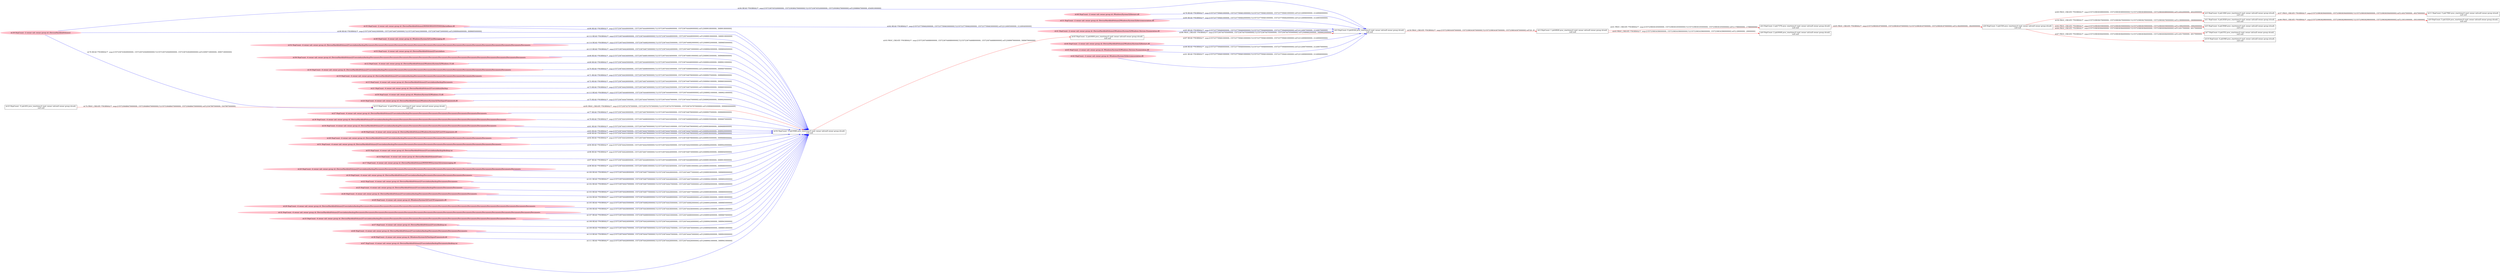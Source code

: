 digraph  {
rankdir=LR
"3"[color=black,label="id:3 HopCount: 4 pid:1692 proc_starttime:0 cmd: owner uid:null owner group id:null,\n null null", shape=box,style=solid];
"11"[color=black,label="id:11 HopCount: 5 pid:7992 proc_starttime:0 cmd: owner uid:null owner group id:null,\n null null", shape=box,style=solid];
"3" -> "11" [id=57,__obj="PROC_CREATE"color=red,label="id:57 PROC_CREATE **NORMAL**  seqs:[1557239838394000000, 1557239838394000000] T:[1557239838394000000, 1557239838394000000] relT:[-4027000000, -4027000000]",style=solid];
"8"[color=black,label="id:8 HopCount: 3 pid:536 proc_starttime:0 cmd: owner uid:null owner group id:null,\n null null", shape=box,style=solid];
"1"[color=black,label="id:1 HopCount: 4 pid:2028 proc_starttime:0 cmd: owner uid:null owner group id:null,\n null null", shape=box,style=solid];
"8" -> "1" [id=58,__obj="PROC_CREATE"color=red,label="id:58 PROC_CREATE **NORMAL**  seqs:[1557239838276000000, 1557239838276000000] T:[1557239838276000000, 1557239838276000000] relT:[-3909000000, -3909000000]",style=solid];
"0"[color=black,label="id:0 HopCount: 0 pid:8164 proc_starttime:0 cmd: owner uid:null owner group id:null,\n null null", shape=box,style=solid];
"2"[color=black,label="id:2 HopCount: 1 pid:6928 proc_starttime:0 cmd: owner uid:null owner group id:null,\n null null", shape=box,style=solid];
"0" -> "2" [id=59,__obj="PROC_CREATE"color=red,label="id:59 PROC_CREATE **NORMAL**  seqs:[1557239834367000000, 1557239834367000000] T:[1557239834367000000, 1557239834367000000] relT:[0, 0]",style=solid];
"8" -> "3" [id=60,__obj="PROC_CREATE"color=red,label="id:60 PROC_CREATE **NORMAL**  seqs:[1557239838389000000, 1557239838389000000] T:[1557239838389000000, 1557239838389000000] relT:[-4022000000, -4022000000]",style=solid];
"4"[color=black,label="id:4 HopCount: 2 pid:7376 proc_starttime:0 cmd: owner uid:null owner group id:null,\n null null", shape=box,style=solid];
"2" -> "4" [id=61,__obj="PROC_CREATE"color=red,label="id:61 PROC_CREATE **NORMAL**  seqs:[1557239836165000000, 1557239836165000000] T:[1557239836165000000, 1557239836165000000] relT:[-1798000000, -1798000000]",style=solid];
"5"[color=black,label="id:5 HopCount: 4 pid:5948 proc_starttime:0 cmd: owner uid:null owner group id:null,\n null null", shape=box,style=solid];
"8" -> "5" [id=62,__obj="PROC_CREATE"color=red,label="id:62 PROC_CREATE **NORMAL**  seqs:[1557239838359000000, 1557239838359000000] T:[1557239838359000000, 1557239838359000000] relT:[-3992000000, -3992000000]",style=solid];
"6"[color=black,label="id:6 HopCount: 2 pid:6448 proc_starttime:0 cmd: owner uid:null owner group id:null,\n null null", shape=box,style=solid];
"2" -> "6" [id=63,__obj="PROC_CREATE"color=red,label="id:63 PROC_CREATE **NORMAL**  seqs:[1557239834396000000, 1557239834396000000] T:[1557239834396000000, 1557239834396000000] relT:[-29000000, -29000000]",style=solid];
"7"[color=black,label="id:7 HopCount: 4 pid:552 proc_starttime:0 cmd: owner uid:null owner group id:null,\n null null", shape=box,style=solid];
"8" -> "7" [id=64,__obj="PROC_CREATE"color=red,label="id:64 PROC_CREATE **NORMAL**  seqs:[1557239838384000000, 1557239838384000000] T:[1557239838384000000, 1557239838384000000] relT:[-4017000000, -4017000000]",style=solid];
"4" -> "8" [id=65,__obj="PROC_CREATE"color=red,label="id:65 PROC_CREATE **NORMAL**  seqs:[1557239838187000000, 1557239838187000000] T:[1557239838187000000, 1557239838187000000] relT:[-3820000000, -3820000000]",style=solid];
"9"[color=black,label="id:9 HopCount: 5 pid:3224 proc_starttime:0 cmd: owner uid:null owner group id:null,\n null null", shape=box,style=solid];
"1" -> "9" [id=66,__obj="PROC_CREATE"color=red,label="id:66 PROC_CREATE **NORMAL**  seqs:[1557239838298000000, 1557239838298000000] T:[1557239838298000000, 1557239838298000000] relT:[-3931000000, -3931000000]",style=solid];
"10"[color=black,label="id:10 HopCount: 4 pid:948 proc_starttime:0 cmd: owner uid:null owner group id:null,\n null null", shape=box,style=solid];
"8" -> "10" [id=67,__obj="PROC_CREATE"color=red,label="id:67 PROC_CREATE **NORMAL**  seqs:[1557239838384000000, 1557239838384000000] T:[1557239838384000000, 1557239838384000000] relT:[-4017000000, -4017000000]",style=solid];
"56"[color=pink,label="id:56 HopCount: -4 owner uid: owner group id: /Device/HarddiskVolume2/Users/admin/backup/Documents/Documents/Documents/Documents/Documents/Documents/Documents/Documents/Documents/Documents/Documents/Documents/Documents/Documents/Documents/Documents ", shape=oval,style=filled];
"54"[color=black,label="id:54 HopCount: -3 pid:5096 proc_starttime:0 cmd: owner uid:null owner group id:null,\n null null", shape=box,style=solid];
"56" -> "54" [id=68,__obj="READ"color=blue,label="id:68 READ **NORMAL**  seqs:[1557236744434000000, 1557236744681000000] T:[1557236744434000000, 1557236744681000000] relT:[3089933000000, 3089686000000]",style=solid];
"12"[color=pink,label="id:12 HopCount: -4 owner uid: owner group id: /Device/HarddiskVolume2/Windows/System32/Windows.UI.dll ", shape=oval,style=filled];
"12" -> "54" [id=69,__obj="READ"color=blue,label="id:69 READ **NORMAL**  seqs:[1557236744445000000, 1557236744446000000] T:[1557236744445000000, 1557236744446000000] relT:[3089922000000, 3089921000000]",style=solid];
"16"[color=pink,label="id:16 HopCount: -4 owner uid: owner group id: /Device/HarddiskVolume2/Users/admin/backup/Documents/Documents/Documents/Documents/Documents/Documents/Documents/Documents/Documents/Documents/Documents/Documents/Documents ", shape=oval,style=filled];
"16" -> "54" [id=70,__obj="READ"color=blue,label="id:70 READ **NORMAL**  seqs:[1557236744433000000, 1557236744680000000] T:[1557236744433000000, 1557236744680000000] relT:[3089934000000, 3089687000000]",style=solid];
"19"[color=pink,label="id:19 HopCount: -4 owner uid: owner group id: /Device/HarddiskVolume2/Users/admin/backup/Documents/Documents/Documents/Documents/Documents/Documents/Documents ", shape=oval,style=filled];
"19" -> "54" [id=71,__obj="READ"color=blue,label="id:71 READ **NORMAL**  seqs:[1557236744430000000, 1557236744678000000] T:[1557236744430000000, 1557236744678000000] relT:[3089937000000, 3089689000000]",style=solid];
"15"[color=pink,label="id:15 HopCount: -4 owner uid: owner group id: /Device/HarddiskVolume2/Users/admin/backup/Documents ", shape=oval,style=filled];
"15" -> "54" [id=72,__obj="READ"color=blue,label="id:72 READ **NORMAL**  seqs:[1557236744426000000, 1557236744674000000] T:[1557236744426000000, 1557236744674000000] relT:[3089941000000, 3089693000000]",style=solid];
"21"[color=pink,label="id:21 HopCount: -4 owner uid: owner group id: /Device/HarddiskVolume2/Users/admin/backup ", shape=oval,style=filled];
"21" -> "54" [id=73,__obj="READ"color=blue,label="id:73 READ **NORMAL**  seqs:[1557236744425000000, 1557236744674000000] T:[1557236744425000000, 1557236744674000000] relT:[3089942000000, 3089693000000]",style=solid];
"23"[color=black,label="id:23 HopCount: -5 pid:452 proc_starttime:0 cmd: owner uid:null owner group id:null,\n null null", shape=box,style=solid];
"13"[color=black,label="id:13 HopCount: -4 pid:4704 proc_starttime:0 cmd: owner uid:null owner group id:null,\n null null", shape=box,style=solid];
"23" -> "13" [id=74,__obj="PROC_CREATE"color=red,label="id:74 PROC_CREATE **NORMAL**  seqs:[1557236486470000000, 1557236486470000000] T:[1557236486470000000, 1557236486470000000] relT:[3347897000000, 3347897000000]",style=solid];
"24"[color=pink,label="id:24 HopCount: -4 owner uid: owner group id: /Device/HarddiskVolume2/Windows/System32/TextInputFramework.dll ", shape=oval,style=filled];
"24" -> "54" [id=75,__obj="READ"color=blue,label="id:75 READ **NORMAL**  seqs:[1557236744447000000, 1557236744447000000] T:[1557236744447000000, 1557236744447000000] relT:[3089920000000, 3089920000000]",style=solid];
"39"[color=pink,label="id:39 HopCount: -2 owner uid: owner group id: /Device/HarddiskVolume2 ", shape=oval,style=filled];
"39" -> "13" [id=76,__obj="READ"color=blue,label="id:76 READ **NORMAL**  seqs:[1557236743649000000, 1557236743649000000] T:[1557236743649000000, 1557236743649000000] relT:[3090718000000, 3090718000000]",style=solid];
"27"[color=pink,label="id:27 HopCount: -4 owner uid: owner group id: /Device/HarddiskVolume2/Users/admin/backup/Documents/Documents/Documents/Documents/Documents/Documents/Documents/Documents ", shape=oval,style=filled];
"27" -> "54" [id=77,__obj="READ"color=blue,label="id:77 READ **NORMAL**  seqs:[1557236744430000000, 1557236744678000000] T:[1557236744430000000, 1557236744678000000] relT:[3089937000000, 3089689000000]",style=solid];
"46"[color=pink,label="id:46 HopCount: -2 owner uid: owner group id: /Windows/System32/biwinrt.dll ", shape=oval,style=filled];
"46" -> "0" [id=78,__obj="READ"color=blue,label="id:78 READ **NORMAL**  seqs:[1557237709461000000, 1557237709461000000] T:[1557237709461000000, 1557237709461000000] relT:[2124906000000, 2124906000000]",style=solid];
"30"[color=pink,label="id:30 HopCount: -4 owner uid: owner group id: /Device/HarddiskVolume2/Users/admin/backup/Documents/Documents/Documents/Documents/Documents/Documents/Documents/Documents/Documents/Documents/Documents/Documents ", shape=oval,style=filled];
"30" -> "54" [id=79,__obj="READ"color=blue,label="id:79 READ **NORMAL**  seqs:[1557236744432000000, 1557236744680000000] T:[1557236744432000000, 1557236744680000000] relT:[3089935000000, 3089687000000]",style=solid];
"31"[color=pink,label="id:31 HopCount: -2 owner uid: owner group id: /Device/HarddiskVolume2/Windows/System32/deviceassociation.dll ", shape=oval,style=filled];
"31" -> "0" [id=80,__obj="READ"color=blue,label="id:80 READ **NORMAL**  seqs:[1557237709461000000, 1557237709462000000] T:[1557237709461000000, 1557237709462000000] relT:[2124906000000, 2124905000000]",style=solid];
"34"[color=pink,label="id:34 HopCount: -4 owner uid: owner group id: /Device/HarddiskVolume2/Users/admin/backup/Documents/Documents/Documents/Documents/Documents/Documents/Documents/Documents/Documents/Documents ", shape=oval,style=filled];
"34" -> "54" [id=81,__obj="READ"color=blue,label="id:81 READ **NORMAL**  seqs:[1557236744431000000, 1557236744679000000] T:[1557236744431000000, 1557236744679000000] relT:[3089936000000, 3089688000000]",style=solid];
"35"[color=pink,label="id:35 HopCount: -2 owner uid: owner group id: /Device/HarddiskVolume2/WINDOWS/SYSTEM32/kernelbase.dll ", shape=oval,style=filled];
"35" -> "0" [id=82,__obj="READ"color=blue,label="id:82 READ **NORMAL**  seqs:[1557237709462000000, 1557237709463000000] T:[1557237709462000000, 1557237709463000000] relT:[2124905000000, 2124904000000]",style=solid];
"38"[color=pink,label="id:38 HopCount: -4 owner uid: owner group id: /Device/HarddiskVolume2/Windows/System32/CoreUIComponents.dll ", shape=oval,style=filled];
"38" -> "54" [id=83,__obj="READ"color=blue,label="id:83 READ **NORMAL**  seqs:[1557236744447000000, 1557236744447000000] T:[1557236744447000000, 1557236744447000000] relT:[3089920000000, 3089920000000]",style=solid];
"39" -> "0" [id=84,__obj="READ"color=blue,label="id:84 READ **NORMAL**  seqs:[1557236745520000000, 1557239380276000000] T:[1557236745520000000, 1557239380276000000] relT:[3088847000000, 454091000000]",style=solid];
"41"[color=pink,label="id:41 HopCount: -2 owner uid: owner group id: /Device/HarddiskVolume2/Windows/System32/Windows.Devices.Enumeration.dll ", shape=oval,style=filled];
"41" -> "0" [id=85,__obj="READ"color=blue,label="id:85 READ **NORMAL**  seqs:[1557237709460000000, 1557237709460000000] T:[1557237709460000000, 1557237709460000000] relT:[2124907000000, 2124907000000]",style=solid];
"43"[color=black,label="id:43 HopCount: -2 pid:6404 proc_starttime:0 cmd: owner uid:null owner group id:null,\n null null", shape=box,style=solid];
"43" -> "0" [id=86,__obj="PROC_CREATE"color=red,label="id:86 PROC_CREATE **NORMAL**  seqs:[1557236744705000000, 1557236744705000000] T:[1557236744705000000, 1557236744705000000] relT:[3089662000000, 3089662000000]",style=solid];
"44"[color=pink,label="id:44 HopCount: -2 owner uid: owner group id: /Device/HarddiskVolume2/Windows/System32/biwinrt.dll ", shape=oval,style=filled];
"44" -> "0" [id=87,__obj="READ"color=blue,label="id:87 READ **NORMAL**  seqs:[1557237709461000000, 1557237709461000000] T:[1557237709461000000, 1557237709461000000] relT:[2124906000000, 2124906000000]",style=solid];
"45"[color=pink,label="id:45 HopCount: -2 owner uid: owner group id: /Windows/System32/Windows.Devices.Enumeration.dll ", shape=oval,style=filled];
"45" -> "0" [id=88,__obj="READ"color=blue,label="id:88 READ **NORMAL**  seqs:[1557237709460000000, 1557237709460000000] T:[1557237709460000000, 1557237709460000000] relT:[2124907000000, 2124907000000]",style=solid];
"48"[color=pink,label="id:48 HopCount: -4 owner uid: owner group id: /Device/HarddiskVolume2/Users/admin/backup/Documents/Documents/Documents/Documents/Documents/Documents/Documents/Documents/Documents ", shape=oval,style=filled];
"48" -> "54" [id=89,__obj="READ"color=blue,label="id:89 READ **NORMAL**  seqs:[1557236744431000000, 1557236744678000000] T:[1557236744431000000, 1557236744678000000] relT:[3089936000000, 3089689000000]",style=solid];
"35" -> "54" [id=90,__obj="READ"color=blue,label="id:90 READ **NORMAL**  seqs:[1557236744449000000, 1557236744449000000] T:[1557236744449000000, 1557236744449000000] relT:[3089918000000, 3089918000000]",style=solid];
"42"[color=pink,label="id:42 HopCount: -2 owner uid: owner group id: /Windows/System32/deviceassociation.dll ", shape=oval,style=filled];
"42" -> "0" [id=91,__obj="READ"color=blue,label="id:91 READ **NORMAL**  seqs:[1557237709461000000, 1557237709461000000] T:[1557237709461000000, 1557237709461000000] relT:[2124906000000, 2124906000000]",style=solid];
"51"[color=pink,label="id:51 HopCount: -4 owner uid: owner group id: /Device/HarddiskVolume2/Users/admin/backup/Documents/Documents/Documents/Documents/Documents/Documents/Documents/Documents/Documents/Documents/Documents ", shape=oval,style=filled];
"51" -> "54" [id=92,__obj="READ"color=blue,label="id:92 READ **NORMAL**  seqs:[1557236744432000000, 1557236744679000000] T:[1557236744432000000, 1557236744679000000] relT:[3089935000000, 3089688000000]",style=solid];
"54" -> "43" [id=93,__obj="PROC_CREATE"color=red,label="id:93 PROC_CREATE **NORMAL**  seqs:[1557236744688000000, 1557236744688000000] T:[1557236744688000000, 1557236744688000000] relT:[3089679000000, 3089679000000]",style=solid];
"55"[color=pink,label="id:55 HopCount: -4 owner uid: owner group id: /Device/HarddiskVolume2/Users/admin/backup/desktop.ini ", shape=oval,style=filled];
"55" -> "54" [id=94,__obj="READ"color=blue,label="id:94 READ **NORMAL**  seqs:[1557236744425000000, 1557236744425000000] T:[1557236744425000000, 1557236744425000000] relT:[3089942000000, 3089942000000]",style=solid];
"13" -> "54" [id=95,__obj="PROC_CREATE"color=red,label="id:95 PROC_CREATE **NORMAL**  seqs:[1557236743767000000, 1557236743767000000] T:[1557236743767000000, 1557236743767000000] relT:[3090600000000, 3090600000000]",style=solid];
"14"[color=pink,label="id:14 HopCount: -4 owner uid: owner group id: /Device/HarddiskVolume2/Users ", shape=oval,style=filled];
"14" -> "54" [id=96,__obj="READ"color=blue,label="id:96 READ **NORMAL**  seqs:[1557236744424000000, 1557236744673000000] T:[1557236744424000000, 1557236744673000000] relT:[3089943000000, 3089694000000]",style=solid];
"17"[color=pink,label="id:17 HopCount: -4 owner uid: owner group id: /Device/HarddiskVolume2/WINDOWS/system32/coremessaging.dll ", shape=oval,style=filled];
"17" -> "54" [id=97,__obj="READ"color=blue,label="id:97 READ **NORMAL**  seqs:[1557236744448000000, 1557236744448000000] T:[1557236744448000000, 1557236744448000000] relT:[3089919000000, 3089919000000]",style=solid];
"20"[color=pink,label="id:20 HopCount: -4 owner uid: owner group id: /Device/HarddiskVolume2/Users/admin/backup/Documents/Documents/Documents/Documents/Documents/Documents/Documents/Documents/Documents/Documents/Documents/Documents/Documents/Documents/Documents ", shape=oval,style=filled];
"20" -> "54" [id=98,__obj="READ"color=blue,label="id:98 READ **NORMAL**  seqs:[1557236744434000000, 1557236744681000000] T:[1557236744434000000, 1557236744681000000] relT:[3089933000000, 3089686000000]",style=solid];
"39" -> "54" [id=99,__obj="READ"color=blue,label="id:99 READ **NORMAL**  seqs:[1557236744423000000, 1557236744672000000] T:[1557236744423000000, 1557236744672000000] relT:[3089944000000, 3089695000000]",style=solid];
"18"[color=pink,label="id:18 HopCount: -4 owner uid: owner group id: /Device/HarddiskVolume2/Users/admin/backup/Documents/Documents/Documents/Documents/Documents ", shape=oval,style=filled];
"18" -> "54" [id=100,__obj="READ"color=blue,label="id:100 READ **NORMAL**  seqs:[1557236744428000000, 1557236744677000000] T:[1557236744428000000, 1557236744677000000] relT:[3089939000000, 3089690000000]",style=solid];
"22"[color=pink,label="id:22 HopCount: -4 owner uid: owner group id: /Device/HarddiskVolume2/Users/admin/backup/Documents/Documents ", shape=oval,style=filled];
"22" -> "54" [id=101,__obj="READ"color=blue,label="id:101 READ **NORMAL**  seqs:[1557236744426000000, 1557236744675000000] T:[1557236744426000000, 1557236744675000000] relT:[3089941000000, 3089692000000]",style=solid];
"25"[color=pink,label="id:25 HopCount: -4 owner uid: owner group id: /Device/HarddiskVolume2/Users/admin/backup/Documents/Documents/Documents ", shape=oval,style=filled];
"25" -> "54" [id=102,__obj="READ"color=blue,label="id:102 READ **NORMAL**  seqs:[1557236744427000000, 1557236744675000000] T:[1557236744427000000, 1557236744675000000] relT:[3089940000000, 3089692000000]",style=solid];
"26"[color=pink,label="id:26 HopCount: -4 owner uid: owner group id: /Device/HarddiskVolume2/Users/admin/backup/Documents/Documents/Documents/Documents/Documents/Documents ", shape=oval,style=filled];
"26" -> "54" [id=103,__obj="READ"color=blue,label="id:103 READ **NORMAL**  seqs:[1557236744429000000, 1557236744677000000] T:[1557236744429000000, 1557236744677000000] relT:[3089938000000, 3089690000000]",style=solid];
"28"[color=pink,label="id:28 HopCount: -4 owner uid: owner group id: /Windows/System32/CoreUIComponents.dll ", shape=oval,style=filled];
"28" -> "54" [id=104,__obj="READ"color=blue,label="id:104 READ **NORMAL**  seqs:[1557236744448000000, 1557236744448000000] T:[1557236744448000000, 1557236744448000000] relT:[3089919000000, 3089919000000]",style=solid];
"29"[color=pink,label="id:29 HopCount: -4 owner uid: owner group id: /Device/HarddiskVolume2/Users/admin/backup/Documents/Documents/Documents/Documents/Documents/Documents/Documents/Documents/Documents/Documents/Documents/Documents/Documents/Documents/Documents/Documents/Documents/Documents ", shape=oval,style=filled];
"29" -> "54" [id=105,__obj="READ"color=blue,label="id:105 READ **NORMAL**  seqs:[1557236744435000000, 1557236744682000000] T:[1557236744435000000, 1557236744682000000] relT:[3089932000000, 3089685000000]",style=solid];
"32"[color=pink,label="id:32 HopCount: -4 owner uid: owner group id: /Device/HarddiskVolume2/Users/admin/backup/Documents/Documents/Documents/Documents/Documents/Documents/Documents/Documents/Documents/Documents/Documents/Documents/Documents/Documents/Documents/Documents/Documents/Documents/Documents ", shape=oval,style=filled];
"32" -> "54" [id=106,__obj="READ"color=blue,label="id:106 READ **NORMAL**  seqs:[1557236744436000000, 1557236744436000000] T:[1557236744436000000, 1557236744436000000] relT:[3089931000000, 3089931000000]",style=solid];
"33"[color=pink,label="id:33 HopCount: -4 owner uid: owner group id: /Device/HarddiskVolume2/Users/admin/backup/Documents/Documents/Documents/Documents/Documents/Documents/Documents/Documents/Documents/Documents/Documents/Documents/Documents/Documents ", shape=oval,style=filled];
"33" -> "54" [id=107,__obj="READ"color=blue,label="id:107 READ **NORMAL**  seqs:[1557236744433000000, 1557236744680000000] T:[1557236744433000000, 1557236744680000000] relT:[3089934000000, 3089687000000]",style=solid];
"37"[color=pink,label="id:37 HopCount: -4 owner uid: owner group id: /Device/HarddiskVolume2/Users/desktop.ini ", shape=oval,style=filled];
"37" -> "54" [id=108,__obj="READ"color=blue,label="id:108 READ **NORMAL**  seqs:[1557236744424000000, 1557236744424000000] T:[1557236744424000000, 1557236744424000000] relT:[3089943000000, 3089943000000]",style=solid];
"40"[color=pink,label="id:40 HopCount: -4 owner uid: owner group id: /Device/HarddiskVolume2/Users/admin/backup/Documents/Documents/Documents/Documents ", shape=oval,style=filled];
"40" -> "54" [id=109,__obj="READ"color=blue,label="id:109 READ **NORMAL**  seqs:[1557236744427000000, 1557236744676000000] T:[1557236744427000000, 1557236744676000000] relT:[3089940000000, 3089691000000]",style=solid];
"36"[color=pink,label="id:36 HopCount: -4 owner uid: owner group id: /Windows/System32/TextInputFramework.dll ", shape=oval,style=filled];
"36" -> "54" [id=110,__obj="READ"color=blue,label="id:110 READ **NORMAL**  seqs:[1557236744447000000, 1557236744447000000] T:[1557236744447000000, 1557236744447000000] relT:[3089920000000, 3089920000000]",style=solid];
"47"[color=pink,label="id:47 HopCount: -4 owner uid: owner group id: /Device/HarddiskVolume2/Users/admin/backup/Documents/desktop.ini ", shape=oval,style=filled];
"47" -> "54" [id=111,__obj="READ"color=blue,label="id:111 READ **NORMAL**  seqs:[1557236744426000000, 1557236744426000000] T:[1557236744426000000, 1557236744426000000] relT:[3089941000000, 3089941000000]",style=solid];
"49"[color=pink,label="id:49 HopCount: -4 owner uid: owner group id: /Windows/System32/CoreMessaging.dll ", shape=oval,style=filled];
"49" -> "54" [id=112,__obj="READ"color=blue,label="id:112 READ **NORMAL**  seqs:[1557236744448000000, 1557236744448000000] T:[1557236744448000000, 1557236744448000000] relT:[3089919000000, 3089919000000]",style=solid];
"50"[color=pink,label="id:50 HopCount: -4 owner uid: owner group id: /Windows/System32/Windows.UI.dll ", shape=oval,style=filled];
"50" -> "54" [id=113,__obj="READ"color=blue,label="id:113 READ **NORMAL**  seqs:[1557236744446000000, 1557236744446000000] T:[1557236744446000000, 1557236744446000000] relT:[3089921000000, 3089921000000]",style=solid];
"52"[color=pink,label="id:52 HopCount: -4 owner uid: owner group id: /Device/HarddiskVolume2/Users/admin/backup/Documents/Documents/Documents/Documents/Documents/Documents/Documents/Documents/Documents/Documents/Documents/Documents/Documents/Documents/Documents/Documents/Documents ", shape=oval,style=filled];
"52" -> "54" [id=114,__obj="READ"color=blue,label="id:114 READ **NORMAL**  seqs:[1557236744435000000, 1557236744682000000] T:[1557236744435000000, 1557236744682000000] relT:[3089932000000, 3089685000000]",style=solid];
"53"[color=pink,label="id:53 HopCount: -4 owner uid: owner group id: /Device/HarddiskVolume2/Users/admin ", shape=oval,style=filled];
"53" -> "54" [id=115,__obj="READ"color=blue,label="id:115 READ **NORMAL**  seqs:[1557236744424000000, 1557236744673000000] T:[1557236744424000000, 1557236744673000000] relT:[3089943000000, 3089694000000]",style=solid];
}
